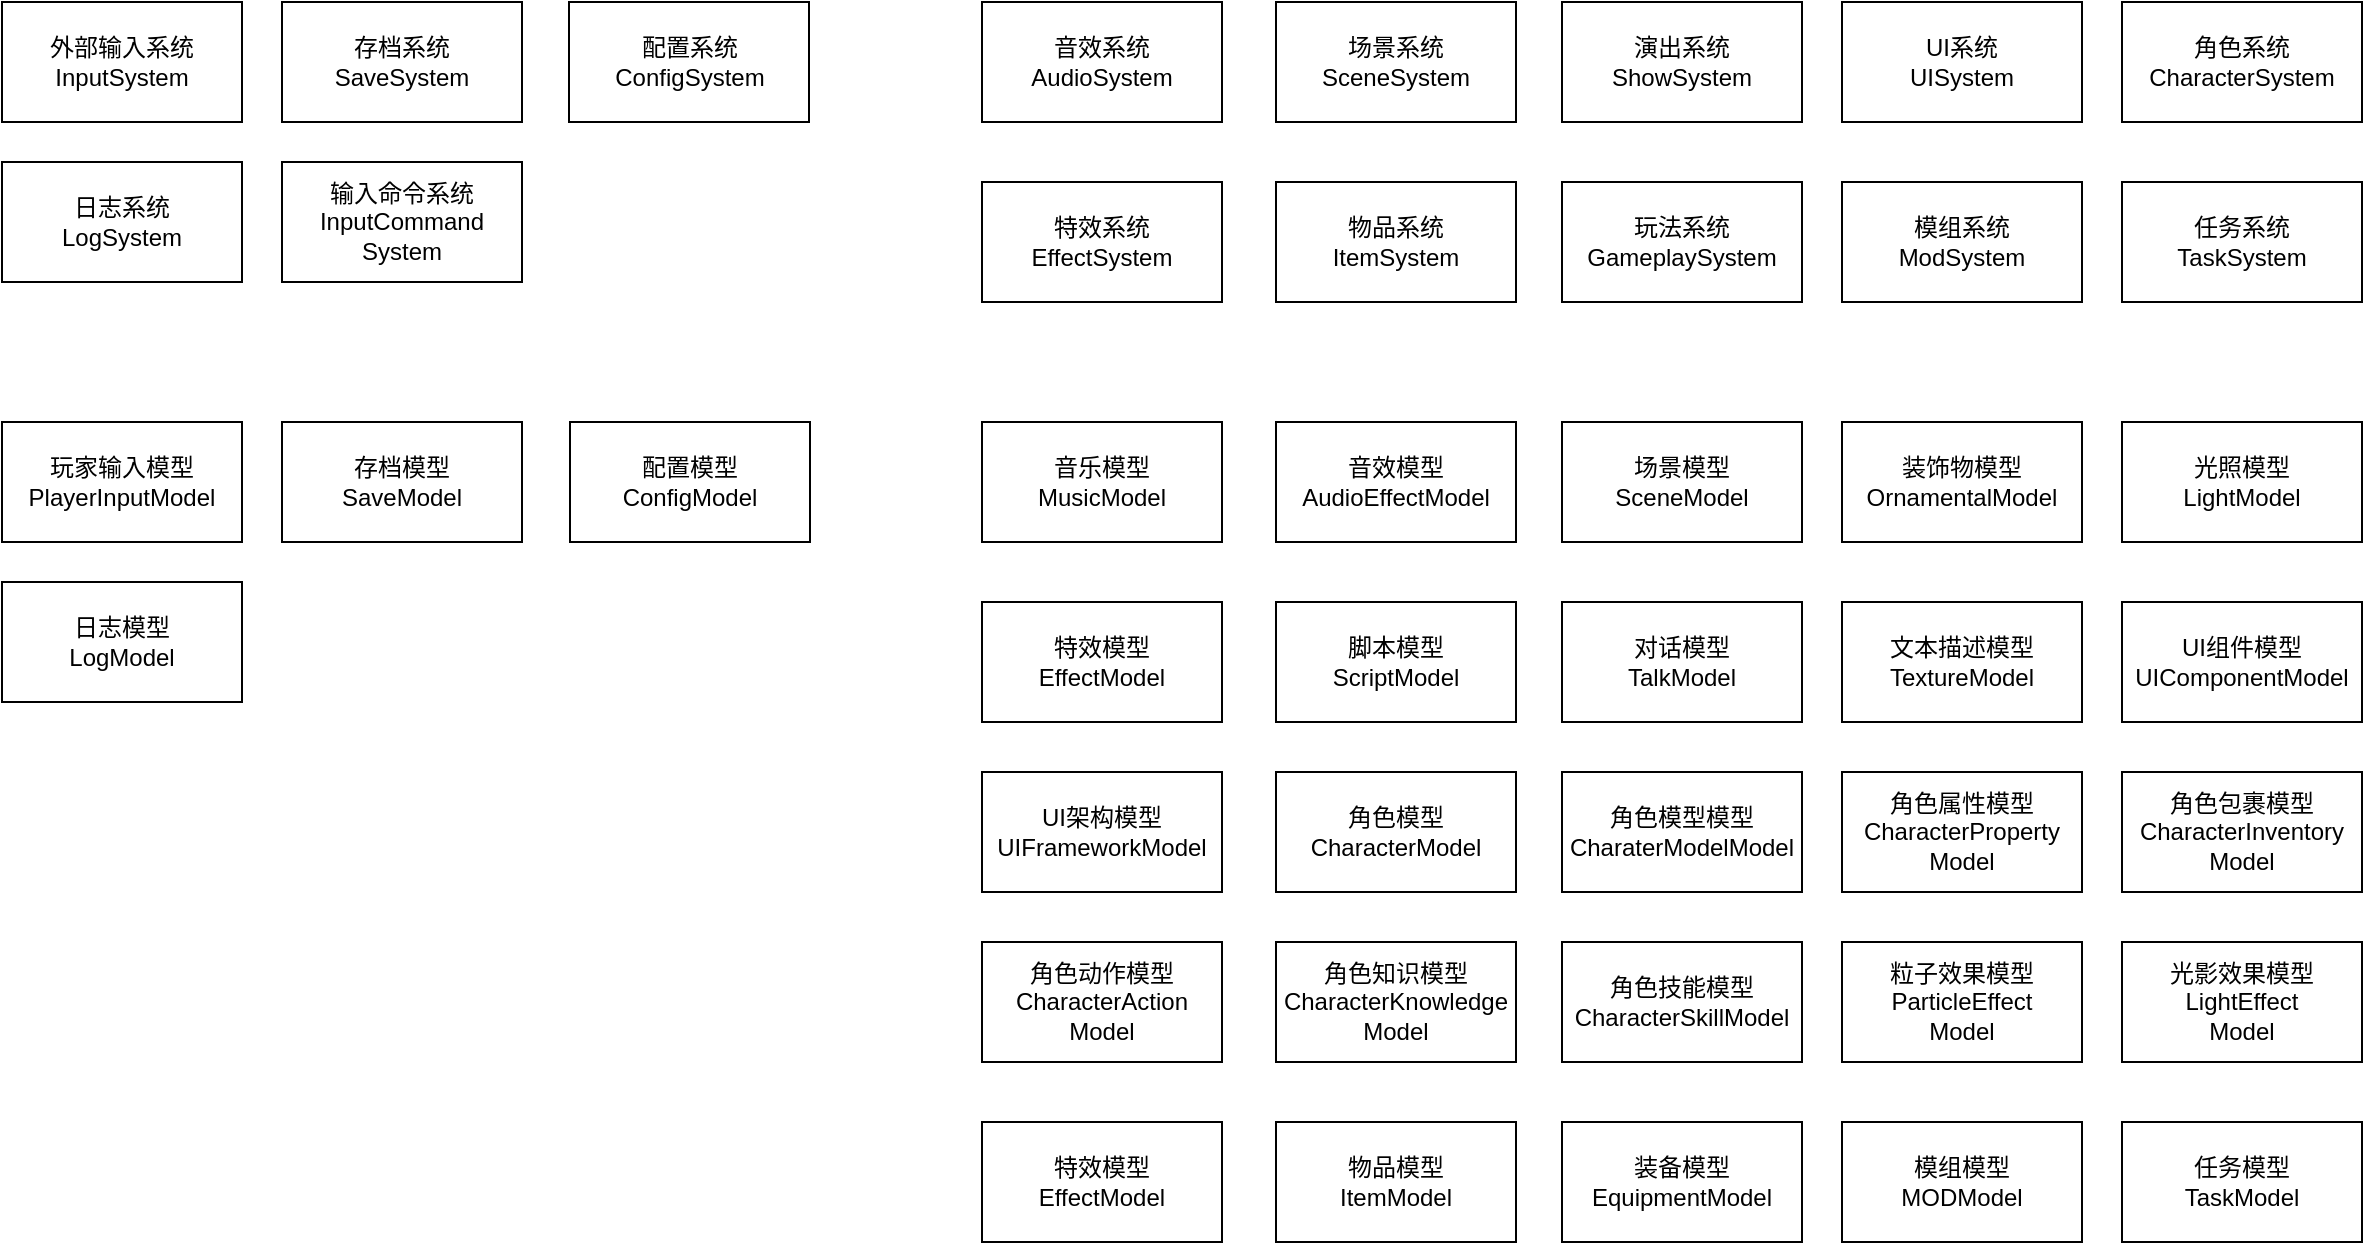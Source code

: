 <mxfile version="16.5.1" type="device"><diagram id="Crr7Warw5rpnNcR4M-eg" name="第 1 页"><mxGraphModel dx="782" dy="578" grid="1" gridSize="10" guides="1" tooltips="1" connect="1" arrows="1" fold="1" page="1" pageScale="1" pageWidth="827" pageHeight="1169" math="0" shadow="0"><root><mxCell id="0"/><mxCell id="1" parent="0"/><mxCell id="FXMsAap4g7__blC6nVx_-3" value="外部输入系统&lt;br&gt;InputSystem" style="rounded=0;whiteSpace=wrap;html=1;" vertex="1" parent="1"><mxGeometry x="70" y="170" width="120" height="60" as="geometry"/></mxCell><mxCell id="FXMsAap4g7__blC6nVx_-4" value="角色系统&lt;br&gt;CharacterSystem" style="rounded=0;whiteSpace=wrap;html=1;" vertex="1" parent="1"><mxGeometry x="1130" y="170" width="120" height="60" as="geometry"/></mxCell><mxCell id="FXMsAap4g7__blC6nVx_-5" value="配置系统&lt;br&gt;ConfigSystem" style="rounded=0;whiteSpace=wrap;html=1;" vertex="1" parent="1"><mxGeometry x="353.5" y="170" width="120" height="60" as="geometry"/></mxCell><mxCell id="FXMsAap4g7__blC6nVx_-6" value="场景系统&lt;br&gt;SceneSystem" style="rounded=0;whiteSpace=wrap;html=1;" vertex="1" parent="1"><mxGeometry x="707" y="170" width="120" height="60" as="geometry"/></mxCell><mxCell id="FXMsAap4g7__blC6nVx_-7" value="音效系统&lt;br&gt;AudioSystem" style="rounded=0;whiteSpace=wrap;html=1;" vertex="1" parent="1"><mxGeometry x="560" y="170" width="120" height="60" as="geometry"/></mxCell><mxCell id="FXMsAap4g7__blC6nVx_-8" value="存档系统&lt;br&gt;SaveSystem" style="rounded=0;whiteSpace=wrap;html=1;" vertex="1" parent="1"><mxGeometry x="210" y="170" width="120" height="60" as="geometry"/></mxCell><mxCell id="FXMsAap4g7__blC6nVx_-9" value="特效系统&lt;br&gt;EffectSystem" style="rounded=0;whiteSpace=wrap;html=1;" vertex="1" parent="1"><mxGeometry x="560" y="260" width="120" height="60" as="geometry"/></mxCell><mxCell id="FXMsAap4g7__blC6nVx_-10" value="UI系统&lt;br&gt;UISystem" style="rounded=0;whiteSpace=wrap;html=1;" vertex="1" parent="1"><mxGeometry x="990" y="170" width="120" height="60" as="geometry"/></mxCell><mxCell id="FXMsAap4g7__blC6nVx_-11" value="演出系统&lt;br&gt;ShowSystem" style="rounded=0;whiteSpace=wrap;html=1;" vertex="1" parent="1"><mxGeometry x="850" y="170" width="120" height="60" as="geometry"/></mxCell><mxCell id="FXMsAap4g7__blC6nVx_-12" value="物品系统&lt;br&gt;ItemSystem" style="rounded=0;whiteSpace=wrap;html=1;" vertex="1" parent="1"><mxGeometry x="707" y="260" width="120" height="60" as="geometry"/></mxCell><mxCell id="FXMsAap4g7__blC6nVx_-13" value="玩法系统&lt;br&gt;GameplaySystem" style="rounded=0;whiteSpace=wrap;html=1;" vertex="1" parent="1"><mxGeometry x="850" y="260" width="120" height="60" as="geometry"/></mxCell><mxCell id="FXMsAap4g7__blC6nVx_-14" value="玩家输入模型&lt;br&gt;PlayerInputModel" style="rounded=0;whiteSpace=wrap;html=1;" vertex="1" parent="1"><mxGeometry x="70" y="380" width="120" height="60" as="geometry"/></mxCell><mxCell id="FXMsAap4g7__blC6nVx_-15" value="存档模型&lt;br&gt;SaveModel" style="rounded=0;whiteSpace=wrap;html=1;" vertex="1" parent="1"><mxGeometry x="210" y="380" width="120" height="60" as="geometry"/></mxCell><mxCell id="FXMsAap4g7__blC6nVx_-16" value="配置模型&lt;br&gt;ConfigModel" style="rounded=0;whiteSpace=wrap;html=1;" vertex="1" parent="1"><mxGeometry x="354" y="380" width="120" height="60" as="geometry"/></mxCell><mxCell id="FXMsAap4g7__blC6nVx_-17" value="音乐模型&lt;br&gt;MusicModel" style="rounded=0;whiteSpace=wrap;html=1;" vertex="1" parent="1"><mxGeometry x="560" y="380" width="120" height="60" as="geometry"/></mxCell><mxCell id="FXMsAap4g7__blC6nVx_-18" value="音效模型&lt;br&gt;AudioEffectModel" style="rounded=0;whiteSpace=wrap;html=1;" vertex="1" parent="1"><mxGeometry x="707" y="380" width="120" height="60" as="geometry"/></mxCell><mxCell id="FXMsAap4g7__blC6nVx_-19" value="场景模型&lt;br&gt;SceneModel" style="rounded=0;whiteSpace=wrap;html=1;" vertex="1" parent="1"><mxGeometry x="850" y="380" width="120" height="60" as="geometry"/></mxCell><mxCell id="FXMsAap4g7__blC6nVx_-20" value="装饰物模型&lt;br&gt;OrnamentalModel" style="rounded=0;whiteSpace=wrap;html=1;" vertex="1" parent="1"><mxGeometry x="990" y="380" width="120" height="60" as="geometry"/></mxCell><mxCell id="FXMsAap4g7__blC6nVx_-21" value="光照模型&lt;br&gt;LightModel" style="rounded=0;whiteSpace=wrap;html=1;" vertex="1" parent="1"><mxGeometry x="1130" y="380" width="120" height="60" as="geometry"/></mxCell><mxCell id="FXMsAap4g7__blC6nVx_-22" value="特效模型&lt;br&gt;EffectModel" style="rounded=0;whiteSpace=wrap;html=1;" vertex="1" parent="1"><mxGeometry x="560" y="470" width="120" height="60" as="geometry"/></mxCell><mxCell id="FXMsAap4g7__blC6nVx_-23" value="脚本模型&lt;br&gt;ScriptModel" style="rounded=0;whiteSpace=wrap;html=1;" vertex="1" parent="1"><mxGeometry x="707" y="470" width="120" height="60" as="geometry"/></mxCell><mxCell id="FXMsAap4g7__blC6nVx_-24" value="对话模型&lt;br&gt;TalkModel" style="rounded=0;whiteSpace=wrap;html=1;" vertex="1" parent="1"><mxGeometry x="850" y="470" width="120" height="60" as="geometry"/></mxCell><mxCell id="FXMsAap4g7__blC6nVx_-25" value="文本描述模型&lt;br&gt;TextureModel" style="rounded=0;whiteSpace=wrap;html=1;" vertex="1" parent="1"><mxGeometry x="990" y="470" width="120" height="60" as="geometry"/></mxCell><mxCell id="FXMsAap4g7__blC6nVx_-26" value="UI组件模型&lt;br&gt;UIComponentModel" style="rounded=0;whiteSpace=wrap;html=1;" vertex="1" parent="1"><mxGeometry x="1130" y="470" width="120" height="60" as="geometry"/></mxCell><mxCell id="FXMsAap4g7__blC6nVx_-27" value="UI架构模型&lt;br&gt;UIFrameworkModel" style="rounded=0;whiteSpace=wrap;html=1;" vertex="1" parent="1"><mxGeometry x="560" y="555" width="120" height="60" as="geometry"/></mxCell><mxCell id="FXMsAap4g7__blC6nVx_-28" value="角色模型&lt;br&gt;CharacterModel" style="rounded=0;whiteSpace=wrap;html=1;" vertex="1" parent="1"><mxGeometry x="707" y="555" width="120" height="60" as="geometry"/></mxCell><mxCell id="FXMsAap4g7__blC6nVx_-29" value="模组系统&lt;br&gt;ModSystem" style="rounded=0;whiteSpace=wrap;html=1;" vertex="1" parent="1"><mxGeometry x="990" y="260" width="120" height="60" as="geometry"/></mxCell><mxCell id="FXMsAap4g7__blC6nVx_-30" value="角色模型模型&lt;br&gt;CharaterModelModel" style="rounded=0;whiteSpace=wrap;html=1;" vertex="1" parent="1"><mxGeometry x="850" y="555" width="120" height="60" as="geometry"/></mxCell><mxCell id="FXMsAap4g7__blC6nVx_-31" value="角色属性模型&lt;br&gt;CharacterProperty&lt;br&gt;Model" style="rounded=0;whiteSpace=wrap;html=1;" vertex="1" parent="1"><mxGeometry x="990" y="555" width="120" height="60" as="geometry"/></mxCell><mxCell id="FXMsAap4g7__blC6nVx_-32" value="角色包裹模型&lt;br&gt;CharacterInventory&lt;br&gt;Model" style="rounded=0;whiteSpace=wrap;html=1;" vertex="1" parent="1"><mxGeometry x="1130" y="555" width="120" height="60" as="geometry"/></mxCell><mxCell id="FXMsAap4g7__blC6nVx_-33" value="角色动作模型&lt;br&gt;CharacterAction&lt;br&gt;Model" style="rounded=0;whiteSpace=wrap;html=1;" vertex="1" parent="1"><mxGeometry x="560" y="640" width="120" height="60" as="geometry"/></mxCell><mxCell id="FXMsAap4g7__blC6nVx_-34" value="角色知识模型&lt;br&gt;CharacterKnowledge&lt;br&gt;Model" style="rounded=0;whiteSpace=wrap;html=1;" vertex="1" parent="1"><mxGeometry x="707" y="640" width="120" height="60" as="geometry"/></mxCell><mxCell id="FXMsAap4g7__blC6nVx_-35" value="角色技能模型&lt;br&gt;CharacterSkillModel" style="rounded=0;whiteSpace=wrap;html=1;" vertex="1" parent="1"><mxGeometry x="850" y="640" width="120" height="60" as="geometry"/></mxCell><mxCell id="FXMsAap4g7__blC6nVx_-36" value="任务系统&lt;br&gt;TaskSystem" style="rounded=0;whiteSpace=wrap;html=1;" vertex="1" parent="1"><mxGeometry x="1130" y="260" width="120" height="60" as="geometry"/></mxCell><mxCell id="FXMsAap4g7__blC6nVx_-37" value="日志系统&lt;br&gt;LogSystem" style="rounded=0;whiteSpace=wrap;html=1;" vertex="1" parent="1"><mxGeometry x="70" y="250" width="120" height="60" as="geometry"/></mxCell><mxCell id="FXMsAap4g7__blC6nVx_-38" value="日志模型&lt;br&gt;LogModel" style="rounded=0;whiteSpace=wrap;html=1;" vertex="1" parent="1"><mxGeometry x="70" y="460" width="120" height="60" as="geometry"/></mxCell><mxCell id="FXMsAap4g7__blC6nVx_-39" value="粒子效果模型&lt;br&gt;ParticleEffect&lt;br&gt;Model" style="rounded=0;whiteSpace=wrap;html=1;" vertex="1" parent="1"><mxGeometry x="990" y="640" width="120" height="60" as="geometry"/></mxCell><mxCell id="FXMsAap4g7__blC6nVx_-40" value="光影效果模型&lt;br&gt;LightEffect&lt;br&gt;Model" style="rounded=0;whiteSpace=wrap;html=1;" vertex="1" parent="1"><mxGeometry x="1130" y="640" width="120" height="60" as="geometry"/></mxCell><mxCell id="FXMsAap4g7__blC6nVx_-41" value="特效模型&lt;br&gt;EffectModel" style="rounded=0;whiteSpace=wrap;html=1;" vertex="1" parent="1"><mxGeometry x="560" y="730" width="120" height="60" as="geometry"/></mxCell><mxCell id="FXMsAap4g7__blC6nVx_-42" value="物品模型&lt;br&gt;ItemModel" style="rounded=0;whiteSpace=wrap;html=1;" vertex="1" parent="1"><mxGeometry x="707" y="730" width="120" height="60" as="geometry"/></mxCell><mxCell id="FXMsAap4g7__blC6nVx_-43" value="装备模型&lt;br&gt;EquipmentModel" style="rounded=0;whiteSpace=wrap;html=1;" vertex="1" parent="1"><mxGeometry x="850" y="730" width="120" height="60" as="geometry"/></mxCell><mxCell id="FXMsAap4g7__blC6nVx_-44" value="模组模型&lt;br&gt;MODModel" style="rounded=0;whiteSpace=wrap;html=1;" vertex="1" parent="1"><mxGeometry x="990" y="730" width="120" height="60" as="geometry"/></mxCell><mxCell id="FXMsAap4g7__blC6nVx_-45" value="任务模型&lt;br&gt;TaskModel" style="rounded=0;whiteSpace=wrap;html=1;" vertex="1" parent="1"><mxGeometry x="1130" y="730" width="120" height="60" as="geometry"/></mxCell><mxCell id="FXMsAap4g7__blC6nVx_-46" value="输入命令系统&lt;br&gt;InputCommand&lt;br&gt;System" style="rounded=0;whiteSpace=wrap;html=1;" vertex="1" parent="1"><mxGeometry x="210" y="250" width="120" height="60" as="geometry"/></mxCell></root></mxGraphModel></diagram></mxfile>